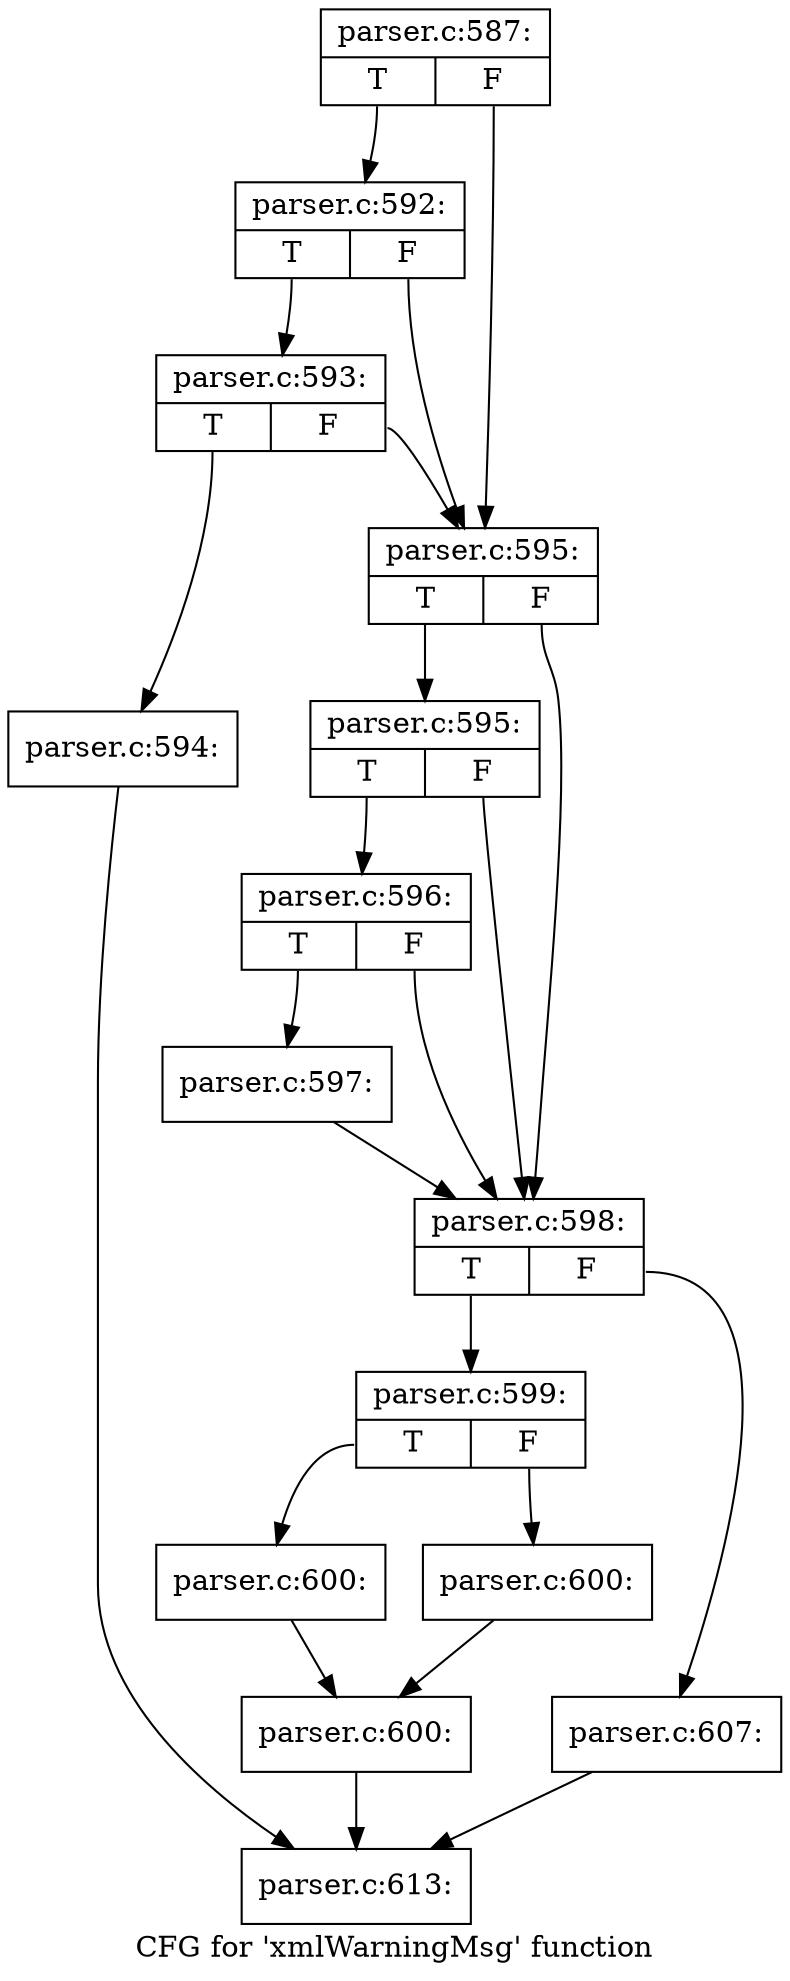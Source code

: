 digraph "CFG for 'xmlWarningMsg' function" {
	label="CFG for 'xmlWarningMsg' function";

	Node0x6029c90 [shape=record,label="{parser.c:587:|{<s0>T|<s1>F}}"];
	Node0x6029c90:s0 -> Node0x602c630;
	Node0x6029c90:s1 -> Node0x602c560;
	Node0x602c630 [shape=record,label="{parser.c:592:|{<s0>T|<s1>F}}"];
	Node0x602c630:s0 -> Node0x602c5b0;
	Node0x602c630:s1 -> Node0x602c560;
	Node0x602c5b0 [shape=record,label="{parser.c:593:|{<s0>T|<s1>F}}"];
	Node0x602c5b0:s0 -> Node0x602c510;
	Node0x602c5b0:s1 -> Node0x602c560;
	Node0x602c510 [shape=record,label="{parser.c:594:}"];
	Node0x602c510 -> Node0x602e150;
	Node0x602c560 [shape=record,label="{parser.c:595:|{<s0>T|<s1>F}}"];
	Node0x602c560:s0 -> Node0x602d1c0;
	Node0x602c560:s1 -> Node0x602d0f0;
	Node0x602d1c0 [shape=record,label="{parser.c:595:|{<s0>T|<s1>F}}"];
	Node0x602d1c0:s0 -> Node0x602d140;
	Node0x602d1c0:s1 -> Node0x602d0f0;
	Node0x602d140 [shape=record,label="{parser.c:596:|{<s0>T|<s1>F}}"];
	Node0x602d140:s0 -> Node0x602d0a0;
	Node0x602d140:s1 -> Node0x602d0f0;
	Node0x602d0a0 [shape=record,label="{parser.c:597:}"];
	Node0x602d0a0 -> Node0x602d0f0;
	Node0x602d0f0 [shape=record,label="{parser.c:598:|{<s0>T|<s1>F}}"];
	Node0x602d0f0:s0 -> Node0x602e100;
	Node0x602d0f0:s1 -> Node0x602e1a0;
	Node0x602e100 [shape=record,label="{parser.c:599:|{<s0>T|<s1>F}}"];
	Node0x602e100:s0 -> Node0x602e660;
	Node0x602e100:s1 -> Node0x602e6b0;
	Node0x602e660 [shape=record,label="{parser.c:600:}"];
	Node0x602e660 -> Node0x602e700;
	Node0x602e6b0 [shape=record,label="{parser.c:600:}"];
	Node0x602e6b0 -> Node0x602e700;
	Node0x602e700 [shape=record,label="{parser.c:600:}"];
	Node0x602e700 -> Node0x602e150;
	Node0x602e1a0 [shape=record,label="{parser.c:607:}"];
	Node0x602e1a0 -> Node0x602e150;
	Node0x602e150 [shape=record,label="{parser.c:613:}"];
}

